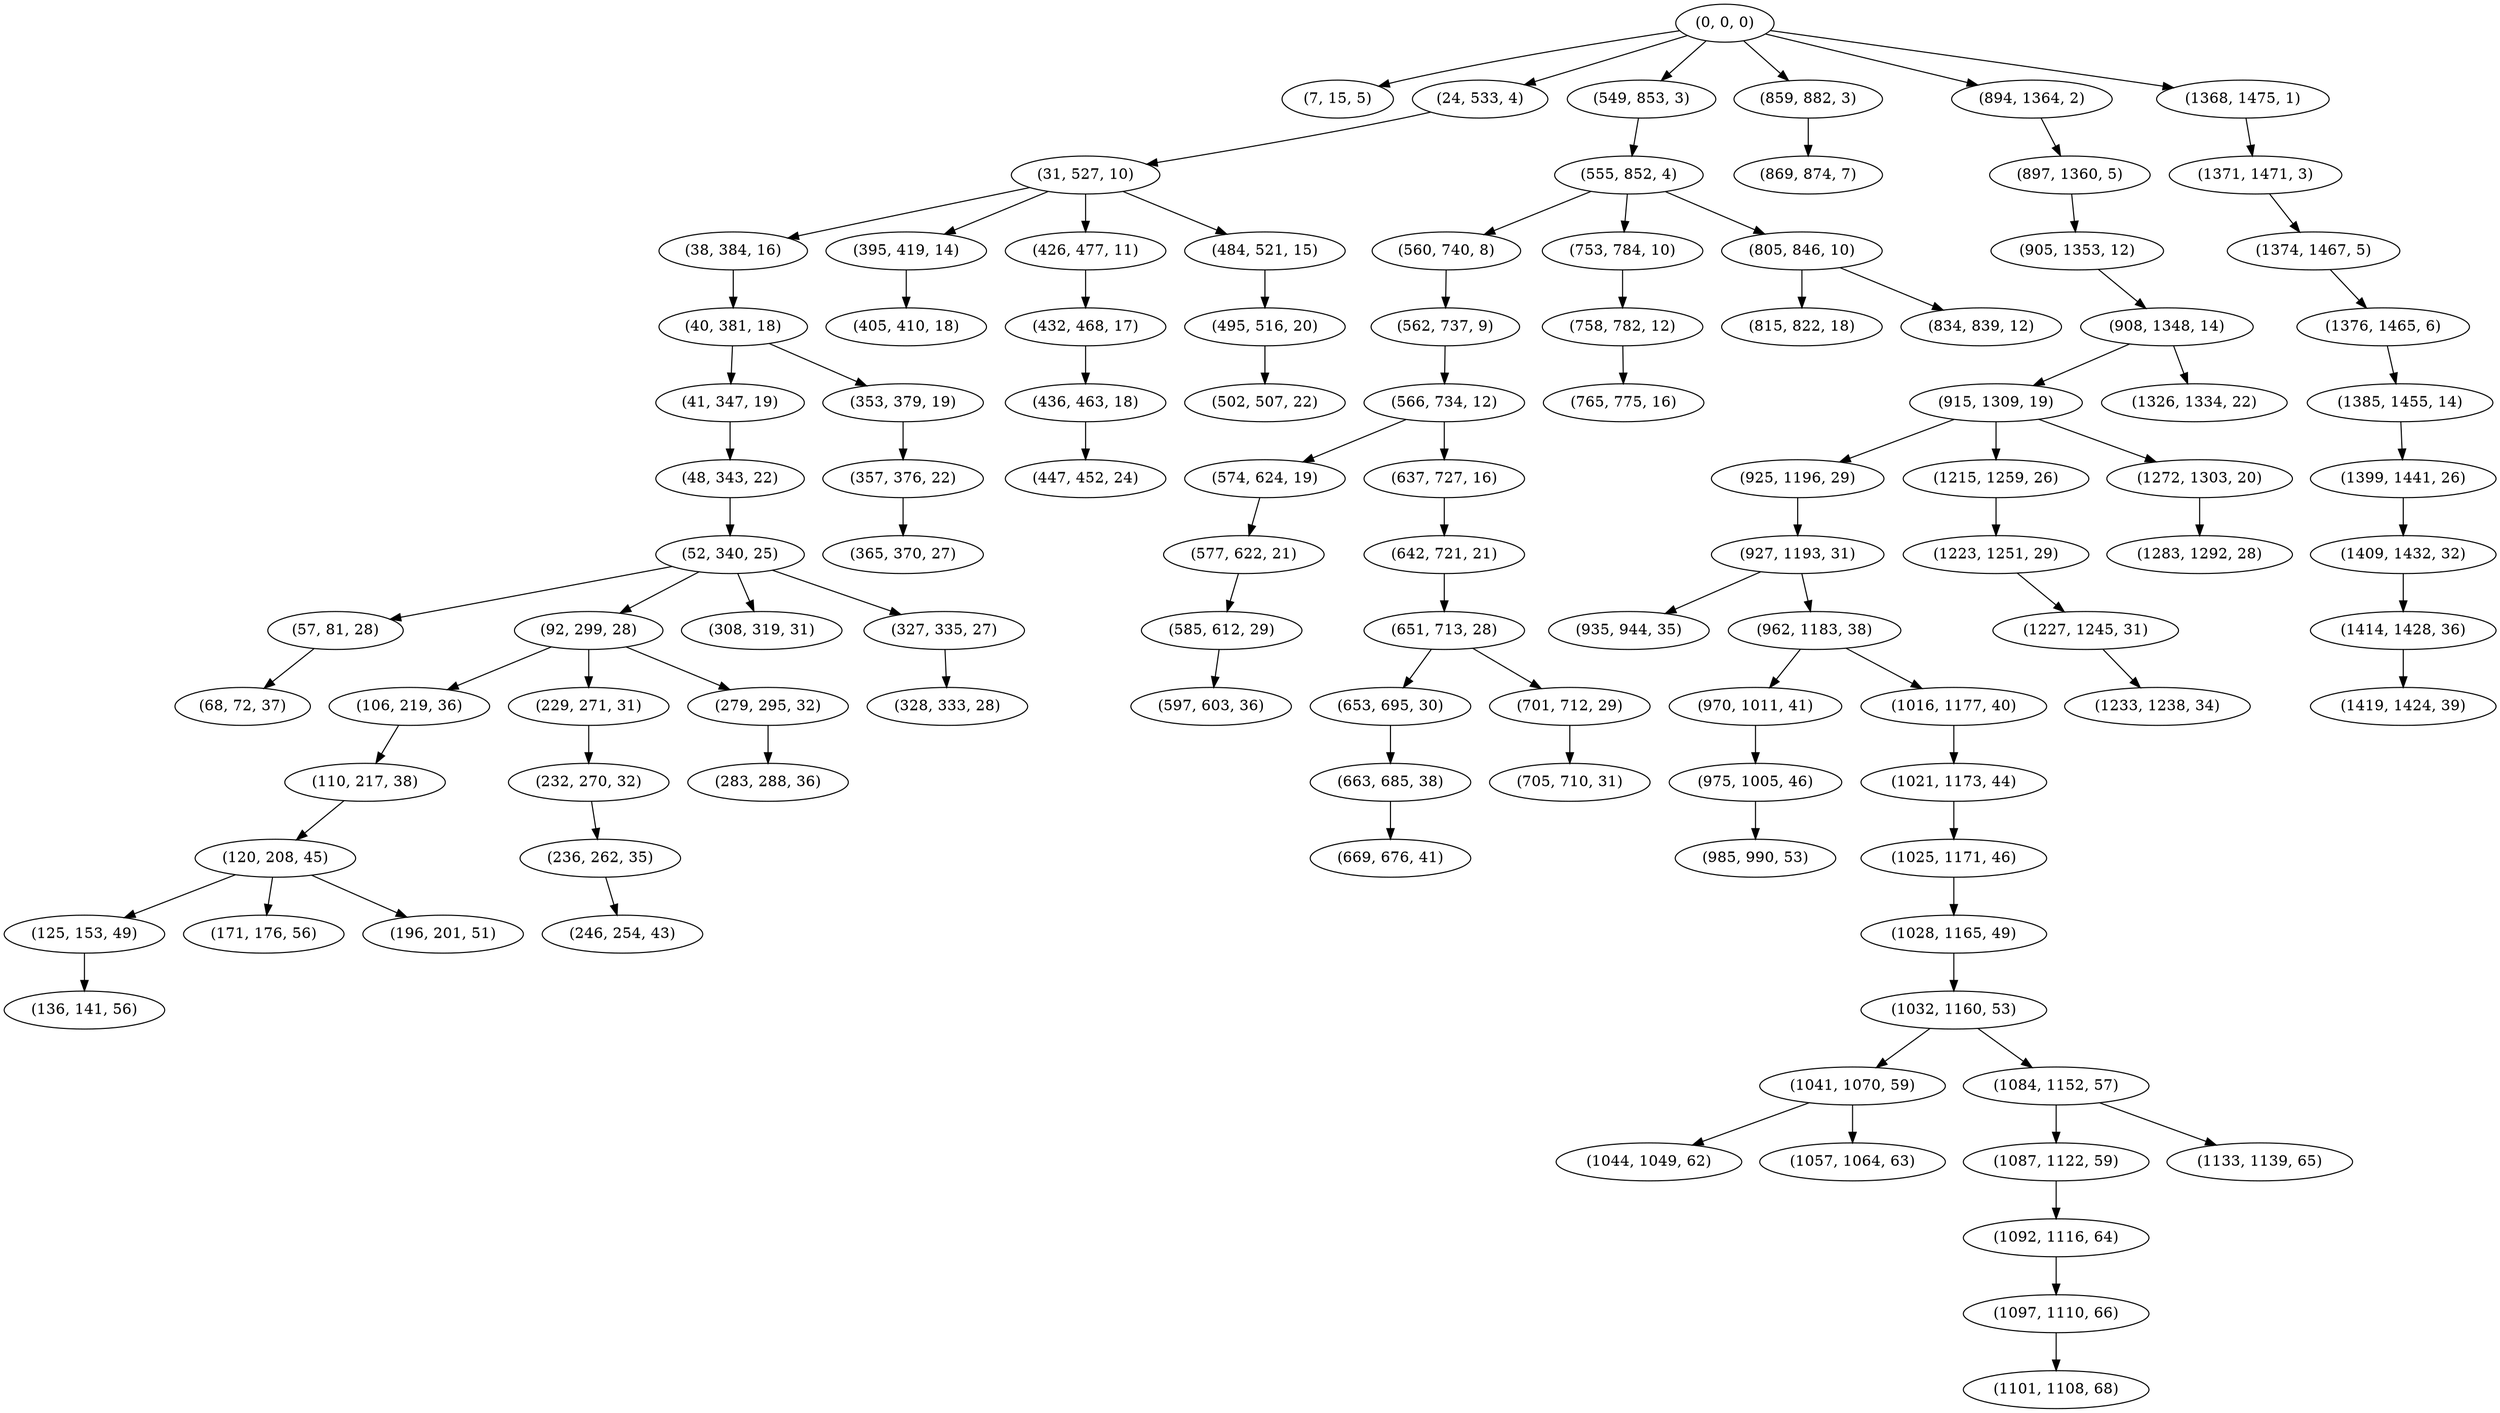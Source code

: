 digraph tree {
    "(0, 0, 0)";
    "(7, 15, 5)";
    "(24, 533, 4)";
    "(31, 527, 10)";
    "(38, 384, 16)";
    "(40, 381, 18)";
    "(41, 347, 19)";
    "(48, 343, 22)";
    "(52, 340, 25)";
    "(57, 81, 28)";
    "(68, 72, 37)";
    "(92, 299, 28)";
    "(106, 219, 36)";
    "(110, 217, 38)";
    "(120, 208, 45)";
    "(125, 153, 49)";
    "(136, 141, 56)";
    "(171, 176, 56)";
    "(196, 201, 51)";
    "(229, 271, 31)";
    "(232, 270, 32)";
    "(236, 262, 35)";
    "(246, 254, 43)";
    "(279, 295, 32)";
    "(283, 288, 36)";
    "(308, 319, 31)";
    "(327, 335, 27)";
    "(328, 333, 28)";
    "(353, 379, 19)";
    "(357, 376, 22)";
    "(365, 370, 27)";
    "(395, 419, 14)";
    "(405, 410, 18)";
    "(426, 477, 11)";
    "(432, 468, 17)";
    "(436, 463, 18)";
    "(447, 452, 24)";
    "(484, 521, 15)";
    "(495, 516, 20)";
    "(502, 507, 22)";
    "(549, 853, 3)";
    "(555, 852, 4)";
    "(560, 740, 8)";
    "(562, 737, 9)";
    "(566, 734, 12)";
    "(574, 624, 19)";
    "(577, 622, 21)";
    "(585, 612, 29)";
    "(597, 603, 36)";
    "(637, 727, 16)";
    "(642, 721, 21)";
    "(651, 713, 28)";
    "(653, 695, 30)";
    "(663, 685, 38)";
    "(669, 676, 41)";
    "(701, 712, 29)";
    "(705, 710, 31)";
    "(753, 784, 10)";
    "(758, 782, 12)";
    "(765, 775, 16)";
    "(805, 846, 10)";
    "(815, 822, 18)";
    "(834, 839, 12)";
    "(859, 882, 3)";
    "(869, 874, 7)";
    "(894, 1364, 2)";
    "(897, 1360, 5)";
    "(905, 1353, 12)";
    "(908, 1348, 14)";
    "(915, 1309, 19)";
    "(925, 1196, 29)";
    "(927, 1193, 31)";
    "(935, 944, 35)";
    "(962, 1183, 38)";
    "(970, 1011, 41)";
    "(975, 1005, 46)";
    "(985, 990, 53)";
    "(1016, 1177, 40)";
    "(1021, 1173, 44)";
    "(1025, 1171, 46)";
    "(1028, 1165, 49)";
    "(1032, 1160, 53)";
    "(1041, 1070, 59)";
    "(1044, 1049, 62)";
    "(1057, 1064, 63)";
    "(1084, 1152, 57)";
    "(1087, 1122, 59)";
    "(1092, 1116, 64)";
    "(1097, 1110, 66)";
    "(1101, 1108, 68)";
    "(1133, 1139, 65)";
    "(1215, 1259, 26)";
    "(1223, 1251, 29)";
    "(1227, 1245, 31)";
    "(1233, 1238, 34)";
    "(1272, 1303, 20)";
    "(1283, 1292, 28)";
    "(1326, 1334, 22)";
    "(1368, 1475, 1)";
    "(1371, 1471, 3)";
    "(1374, 1467, 5)";
    "(1376, 1465, 6)";
    "(1385, 1455, 14)";
    "(1399, 1441, 26)";
    "(1409, 1432, 32)";
    "(1414, 1428, 36)";
    "(1419, 1424, 39)";
    "(0, 0, 0)" -> "(7, 15, 5)";
    "(0, 0, 0)" -> "(24, 533, 4)";
    "(0, 0, 0)" -> "(549, 853, 3)";
    "(0, 0, 0)" -> "(859, 882, 3)";
    "(0, 0, 0)" -> "(894, 1364, 2)";
    "(0, 0, 0)" -> "(1368, 1475, 1)";
    "(24, 533, 4)" -> "(31, 527, 10)";
    "(31, 527, 10)" -> "(38, 384, 16)";
    "(31, 527, 10)" -> "(395, 419, 14)";
    "(31, 527, 10)" -> "(426, 477, 11)";
    "(31, 527, 10)" -> "(484, 521, 15)";
    "(38, 384, 16)" -> "(40, 381, 18)";
    "(40, 381, 18)" -> "(41, 347, 19)";
    "(40, 381, 18)" -> "(353, 379, 19)";
    "(41, 347, 19)" -> "(48, 343, 22)";
    "(48, 343, 22)" -> "(52, 340, 25)";
    "(52, 340, 25)" -> "(57, 81, 28)";
    "(52, 340, 25)" -> "(92, 299, 28)";
    "(52, 340, 25)" -> "(308, 319, 31)";
    "(52, 340, 25)" -> "(327, 335, 27)";
    "(57, 81, 28)" -> "(68, 72, 37)";
    "(92, 299, 28)" -> "(106, 219, 36)";
    "(92, 299, 28)" -> "(229, 271, 31)";
    "(92, 299, 28)" -> "(279, 295, 32)";
    "(106, 219, 36)" -> "(110, 217, 38)";
    "(110, 217, 38)" -> "(120, 208, 45)";
    "(120, 208, 45)" -> "(125, 153, 49)";
    "(120, 208, 45)" -> "(171, 176, 56)";
    "(120, 208, 45)" -> "(196, 201, 51)";
    "(125, 153, 49)" -> "(136, 141, 56)";
    "(229, 271, 31)" -> "(232, 270, 32)";
    "(232, 270, 32)" -> "(236, 262, 35)";
    "(236, 262, 35)" -> "(246, 254, 43)";
    "(279, 295, 32)" -> "(283, 288, 36)";
    "(327, 335, 27)" -> "(328, 333, 28)";
    "(353, 379, 19)" -> "(357, 376, 22)";
    "(357, 376, 22)" -> "(365, 370, 27)";
    "(395, 419, 14)" -> "(405, 410, 18)";
    "(426, 477, 11)" -> "(432, 468, 17)";
    "(432, 468, 17)" -> "(436, 463, 18)";
    "(436, 463, 18)" -> "(447, 452, 24)";
    "(484, 521, 15)" -> "(495, 516, 20)";
    "(495, 516, 20)" -> "(502, 507, 22)";
    "(549, 853, 3)" -> "(555, 852, 4)";
    "(555, 852, 4)" -> "(560, 740, 8)";
    "(555, 852, 4)" -> "(753, 784, 10)";
    "(555, 852, 4)" -> "(805, 846, 10)";
    "(560, 740, 8)" -> "(562, 737, 9)";
    "(562, 737, 9)" -> "(566, 734, 12)";
    "(566, 734, 12)" -> "(574, 624, 19)";
    "(566, 734, 12)" -> "(637, 727, 16)";
    "(574, 624, 19)" -> "(577, 622, 21)";
    "(577, 622, 21)" -> "(585, 612, 29)";
    "(585, 612, 29)" -> "(597, 603, 36)";
    "(637, 727, 16)" -> "(642, 721, 21)";
    "(642, 721, 21)" -> "(651, 713, 28)";
    "(651, 713, 28)" -> "(653, 695, 30)";
    "(651, 713, 28)" -> "(701, 712, 29)";
    "(653, 695, 30)" -> "(663, 685, 38)";
    "(663, 685, 38)" -> "(669, 676, 41)";
    "(701, 712, 29)" -> "(705, 710, 31)";
    "(753, 784, 10)" -> "(758, 782, 12)";
    "(758, 782, 12)" -> "(765, 775, 16)";
    "(805, 846, 10)" -> "(815, 822, 18)";
    "(805, 846, 10)" -> "(834, 839, 12)";
    "(859, 882, 3)" -> "(869, 874, 7)";
    "(894, 1364, 2)" -> "(897, 1360, 5)";
    "(897, 1360, 5)" -> "(905, 1353, 12)";
    "(905, 1353, 12)" -> "(908, 1348, 14)";
    "(908, 1348, 14)" -> "(915, 1309, 19)";
    "(908, 1348, 14)" -> "(1326, 1334, 22)";
    "(915, 1309, 19)" -> "(925, 1196, 29)";
    "(915, 1309, 19)" -> "(1215, 1259, 26)";
    "(915, 1309, 19)" -> "(1272, 1303, 20)";
    "(925, 1196, 29)" -> "(927, 1193, 31)";
    "(927, 1193, 31)" -> "(935, 944, 35)";
    "(927, 1193, 31)" -> "(962, 1183, 38)";
    "(962, 1183, 38)" -> "(970, 1011, 41)";
    "(962, 1183, 38)" -> "(1016, 1177, 40)";
    "(970, 1011, 41)" -> "(975, 1005, 46)";
    "(975, 1005, 46)" -> "(985, 990, 53)";
    "(1016, 1177, 40)" -> "(1021, 1173, 44)";
    "(1021, 1173, 44)" -> "(1025, 1171, 46)";
    "(1025, 1171, 46)" -> "(1028, 1165, 49)";
    "(1028, 1165, 49)" -> "(1032, 1160, 53)";
    "(1032, 1160, 53)" -> "(1041, 1070, 59)";
    "(1032, 1160, 53)" -> "(1084, 1152, 57)";
    "(1041, 1070, 59)" -> "(1044, 1049, 62)";
    "(1041, 1070, 59)" -> "(1057, 1064, 63)";
    "(1084, 1152, 57)" -> "(1087, 1122, 59)";
    "(1084, 1152, 57)" -> "(1133, 1139, 65)";
    "(1087, 1122, 59)" -> "(1092, 1116, 64)";
    "(1092, 1116, 64)" -> "(1097, 1110, 66)";
    "(1097, 1110, 66)" -> "(1101, 1108, 68)";
    "(1215, 1259, 26)" -> "(1223, 1251, 29)";
    "(1223, 1251, 29)" -> "(1227, 1245, 31)";
    "(1227, 1245, 31)" -> "(1233, 1238, 34)";
    "(1272, 1303, 20)" -> "(1283, 1292, 28)";
    "(1368, 1475, 1)" -> "(1371, 1471, 3)";
    "(1371, 1471, 3)" -> "(1374, 1467, 5)";
    "(1374, 1467, 5)" -> "(1376, 1465, 6)";
    "(1376, 1465, 6)" -> "(1385, 1455, 14)";
    "(1385, 1455, 14)" -> "(1399, 1441, 26)";
    "(1399, 1441, 26)" -> "(1409, 1432, 32)";
    "(1409, 1432, 32)" -> "(1414, 1428, 36)";
    "(1414, 1428, 36)" -> "(1419, 1424, 39)";
}
